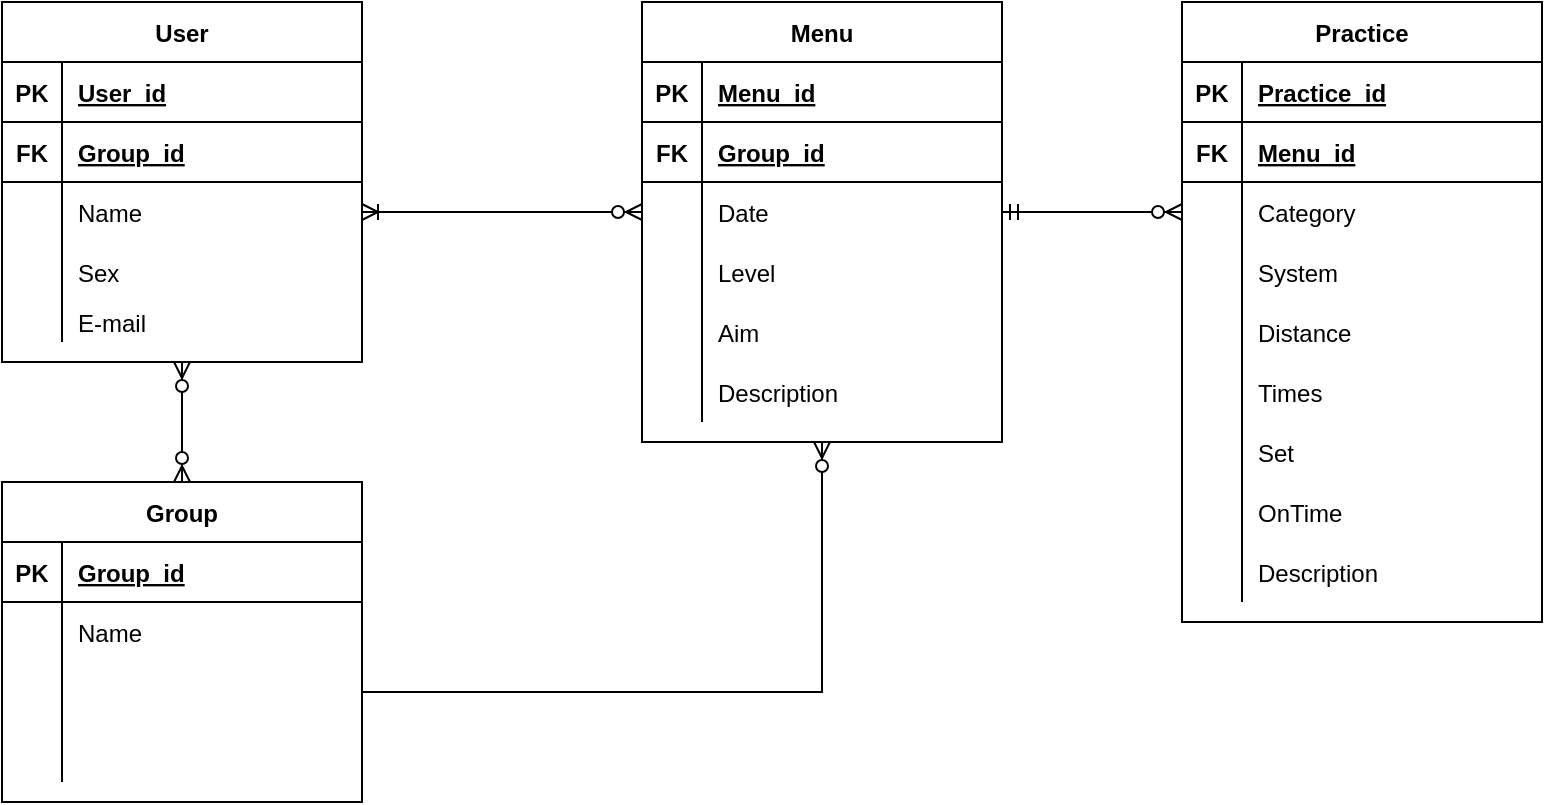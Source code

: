<mxfile>
    <diagram id="C5RBs43oDa-KdzZeNtuy" name="Page-1">
        <mxGraphModel dx="728" dy="680" grid="1" gridSize="10" guides="1" tooltips="1" connect="1" arrows="1" fold="1" page="1" pageScale="1" pageWidth="827" pageHeight="1169" math="0" shadow="0">
            <root>
                <mxCell id="WIyWlLk6GJQsqaUBKTNV-0"/>
                <mxCell id="WIyWlLk6GJQsqaUBKTNV-1" parent="WIyWlLk6GJQsqaUBKTNV-0"/>
                <mxCell id="uHYNFPHBfb48LKpqUWFU-60" value="" style="fontSize=12;html=1;endArrow=ERzeroToMany;endFill=1;startArrow=ERzeroToMany;rounded=0;exitX=0.5;exitY=0;exitDx=0;exitDy=0;" parent="WIyWlLk6GJQsqaUBKTNV-1" source="uHYNFPHBfb48LKpqUWFU-47" edge="1">
                    <mxGeometry width="100" height="100" relative="1" as="geometry">
                        <mxPoint x="200" y="360" as="sourcePoint"/>
                        <mxPoint x="130" y="340" as="targetPoint"/>
                    </mxGeometry>
                </mxCell>
                <mxCell id="uHYNFPHBfb48LKpqUWFU-35" value="" style="edgeStyle=entityRelationEdgeStyle;fontSize=12;html=1;endArrow=ERoneToMany;startArrow=ERzeroToMany;rounded=0;entryX=1;entryY=0.5;entryDx=0;entryDy=0;entryPerimeter=0;exitX=0;exitY=0.5;exitDx=0;exitDy=0;" parent="WIyWlLk6GJQsqaUBKTNV-1" source="uHYNFPHBfb48LKpqUWFU-127" target="uHYNFPHBfb48LKpqUWFU-98" edge="1">
                    <mxGeometry width="100" height="100" relative="1" as="geometry">
                        <mxPoint x="340" y="300" as="sourcePoint"/>
                        <mxPoint x="220" y="265" as="targetPoint"/>
                    </mxGeometry>
                </mxCell>
                <mxCell id="uHYNFPHBfb48LKpqUWFU-46" value="" style="edgeStyle=entityRelationEdgeStyle;fontSize=12;html=1;endArrow=ERzeroToMany;startArrow=ERmandOne;rounded=0;entryX=0;entryY=0.5;entryDx=0;entryDy=0;exitX=1;exitY=0.5;exitDx=0;exitDy=0;" parent="WIyWlLk6GJQsqaUBKTNV-1" source="uHYNFPHBfb48LKpqUWFU-127" edge="1">
                    <mxGeometry width="100" height="100" relative="1" as="geometry">
                        <mxPoint x="530" y="265" as="sourcePoint"/>
                        <mxPoint x="630" y="265" as="targetPoint"/>
                    </mxGeometry>
                </mxCell>
                <mxCell id="uHYNFPHBfb48LKpqUWFU-47" value="Group" style="shape=table;startSize=30;container=1;collapsible=1;childLayout=tableLayout;fixedRows=1;rowLines=0;fontStyle=1;align=center;resizeLast=1;" parent="WIyWlLk6GJQsqaUBKTNV-1" vertex="1">
                    <mxGeometry x="40" y="400" width="180" height="160" as="geometry"/>
                </mxCell>
                <mxCell id="uHYNFPHBfb48LKpqUWFU-48" value="" style="shape=partialRectangle;collapsible=0;dropTarget=0;pointerEvents=0;fillColor=none;top=0;left=0;bottom=1;right=0;points=[[0,0.5],[1,0.5]];portConstraint=eastwest;" parent="uHYNFPHBfb48LKpqUWFU-47" vertex="1">
                    <mxGeometry y="30" width="180" height="30" as="geometry"/>
                </mxCell>
                <mxCell id="uHYNFPHBfb48LKpqUWFU-49" value="PK" style="shape=partialRectangle;connectable=0;fillColor=none;top=0;left=0;bottom=0;right=0;fontStyle=1;overflow=hidden;" parent="uHYNFPHBfb48LKpqUWFU-48" vertex="1">
                    <mxGeometry width="30" height="30" as="geometry"/>
                </mxCell>
                <mxCell id="uHYNFPHBfb48LKpqUWFU-50" value="Group_id" style="shape=partialRectangle;connectable=0;fillColor=none;top=0;left=0;bottom=0;right=0;align=left;spacingLeft=6;fontStyle=5;overflow=hidden;" parent="uHYNFPHBfb48LKpqUWFU-48" vertex="1">
                    <mxGeometry x="30" width="150" height="30" as="geometry"/>
                </mxCell>
                <mxCell id="uHYNFPHBfb48LKpqUWFU-51" value="" style="shape=partialRectangle;collapsible=0;dropTarget=0;pointerEvents=0;fillColor=none;top=0;left=0;bottom=0;right=0;points=[[0,0.5],[1,0.5]];portConstraint=eastwest;" parent="uHYNFPHBfb48LKpqUWFU-47" vertex="1">
                    <mxGeometry y="60" width="180" height="30" as="geometry"/>
                </mxCell>
                <mxCell id="uHYNFPHBfb48LKpqUWFU-52" value="" style="shape=partialRectangle;connectable=0;fillColor=none;top=0;left=0;bottom=0;right=0;editable=1;overflow=hidden;" parent="uHYNFPHBfb48LKpqUWFU-51" vertex="1">
                    <mxGeometry width="30" height="30" as="geometry"/>
                </mxCell>
                <mxCell id="uHYNFPHBfb48LKpqUWFU-53" value="Name" style="shape=partialRectangle;connectable=0;fillColor=none;top=0;left=0;bottom=0;right=0;align=left;spacingLeft=6;overflow=hidden;" parent="uHYNFPHBfb48LKpqUWFU-51" vertex="1">
                    <mxGeometry x="30" width="150" height="30" as="geometry"/>
                </mxCell>
                <mxCell id="uHYNFPHBfb48LKpqUWFU-54" value="" style="shape=partialRectangle;collapsible=0;dropTarget=0;pointerEvents=0;fillColor=none;top=0;left=0;bottom=0;right=0;points=[[0,0.5],[1,0.5]];portConstraint=eastwest;" parent="uHYNFPHBfb48LKpqUWFU-47" vertex="1">
                    <mxGeometry y="90" width="180" height="30" as="geometry"/>
                </mxCell>
                <mxCell id="uHYNFPHBfb48LKpqUWFU-55" value="" style="shape=partialRectangle;connectable=0;fillColor=none;top=0;left=0;bottom=0;right=0;editable=1;overflow=hidden;" parent="uHYNFPHBfb48LKpqUWFU-54" vertex="1">
                    <mxGeometry width="30" height="30" as="geometry"/>
                </mxCell>
                <mxCell id="uHYNFPHBfb48LKpqUWFU-56" value="" style="shape=partialRectangle;connectable=0;fillColor=none;top=0;left=0;bottom=0;right=0;align=left;spacingLeft=6;overflow=hidden;" parent="uHYNFPHBfb48LKpqUWFU-54" vertex="1">
                    <mxGeometry x="30" width="150" height="30" as="geometry"/>
                </mxCell>
                <mxCell id="uHYNFPHBfb48LKpqUWFU-57" value="" style="shape=partialRectangle;collapsible=0;dropTarget=0;pointerEvents=0;fillColor=none;top=0;left=0;bottom=0;right=0;points=[[0,0.5],[1,0.5]];portConstraint=eastwest;" parent="uHYNFPHBfb48LKpqUWFU-47" vertex="1">
                    <mxGeometry y="120" width="180" height="30" as="geometry"/>
                </mxCell>
                <mxCell id="uHYNFPHBfb48LKpqUWFU-58" value="" style="shape=partialRectangle;connectable=0;fillColor=none;top=0;left=0;bottom=0;right=0;editable=1;overflow=hidden;" parent="uHYNFPHBfb48LKpqUWFU-57" vertex="1">
                    <mxGeometry width="30" height="30" as="geometry"/>
                </mxCell>
                <mxCell id="uHYNFPHBfb48LKpqUWFU-59" value="" style="shape=partialRectangle;connectable=0;fillColor=none;top=0;left=0;bottom=0;right=0;align=left;spacingLeft=6;overflow=hidden;" parent="uHYNFPHBfb48LKpqUWFU-57" vertex="1">
                    <mxGeometry x="30" width="150" height="30" as="geometry"/>
                </mxCell>
                <mxCell id="uHYNFPHBfb48LKpqUWFU-94" value="User" style="shape=table;startSize=30;container=1;collapsible=1;childLayout=tableLayout;fixedRows=1;rowLines=0;fontStyle=1;align=center;resizeLast=1;" parent="WIyWlLk6GJQsqaUBKTNV-1" vertex="1">
                    <mxGeometry x="40" y="160" width="180" height="180" as="geometry"/>
                </mxCell>
                <mxCell id="uHYNFPHBfb48LKpqUWFU-95" value="" style="shape=partialRectangle;collapsible=0;dropTarget=0;pointerEvents=0;fillColor=none;top=0;left=0;bottom=1;right=0;points=[[0,0.5],[1,0.5]];portConstraint=eastwest;" parent="uHYNFPHBfb48LKpqUWFU-94" vertex="1">
                    <mxGeometry y="30" width="180" height="30" as="geometry"/>
                </mxCell>
                <mxCell id="uHYNFPHBfb48LKpqUWFU-96" value="PK" style="shape=partialRectangle;connectable=0;fillColor=none;top=0;left=0;bottom=0;right=0;fontStyle=1;overflow=hidden;" parent="uHYNFPHBfb48LKpqUWFU-95" vertex="1">
                    <mxGeometry width="30" height="30" as="geometry"/>
                </mxCell>
                <mxCell id="uHYNFPHBfb48LKpqUWFU-97" value="User_id" style="shape=partialRectangle;connectable=0;fillColor=none;top=0;left=0;bottom=0;right=0;align=left;spacingLeft=6;fontStyle=5;overflow=hidden;" parent="uHYNFPHBfb48LKpqUWFU-95" vertex="1">
                    <mxGeometry x="30" width="150" height="30" as="geometry"/>
                </mxCell>
                <mxCell id="uHYNFPHBfb48LKpqUWFU-107" style="shape=partialRectangle;collapsible=0;dropTarget=0;pointerEvents=0;fillColor=none;top=0;left=0;bottom=1;right=0;points=[[0,0.5],[1,0.5]];portConstraint=eastwest;" parent="uHYNFPHBfb48LKpqUWFU-94" vertex="1">
                    <mxGeometry y="60" width="180" height="30" as="geometry"/>
                </mxCell>
                <mxCell id="uHYNFPHBfb48LKpqUWFU-108" value="FK" style="shape=partialRectangle;connectable=0;fillColor=none;top=0;left=0;bottom=0;right=0;fontStyle=1;overflow=hidden;" parent="uHYNFPHBfb48LKpqUWFU-107" vertex="1">
                    <mxGeometry width="30" height="30" as="geometry"/>
                </mxCell>
                <mxCell id="uHYNFPHBfb48LKpqUWFU-109" value="Group_id" style="shape=partialRectangle;connectable=0;fillColor=none;top=0;left=0;bottom=0;right=0;align=left;spacingLeft=6;fontStyle=5;overflow=hidden;" parent="uHYNFPHBfb48LKpqUWFU-107" vertex="1">
                    <mxGeometry x="30" width="150" height="30" as="geometry"/>
                </mxCell>
                <mxCell id="uHYNFPHBfb48LKpqUWFU-98" value="" style="shape=partialRectangle;collapsible=0;dropTarget=0;pointerEvents=0;fillColor=none;top=0;left=0;bottom=0;right=0;points=[[0,0.5],[1,0.5]];portConstraint=eastwest;" parent="uHYNFPHBfb48LKpqUWFU-94" vertex="1">
                    <mxGeometry y="90" width="180" height="30" as="geometry"/>
                </mxCell>
                <mxCell id="uHYNFPHBfb48LKpqUWFU-99" value="" style="shape=partialRectangle;connectable=0;fillColor=none;top=0;left=0;bottom=0;right=0;editable=1;overflow=hidden;" parent="uHYNFPHBfb48LKpqUWFU-98" vertex="1">
                    <mxGeometry width="30" height="30" as="geometry"/>
                </mxCell>
                <mxCell id="uHYNFPHBfb48LKpqUWFU-100" value="Name" style="shape=partialRectangle;connectable=0;fillColor=none;top=0;left=0;bottom=0;right=0;align=left;spacingLeft=6;overflow=hidden;" parent="uHYNFPHBfb48LKpqUWFU-98" vertex="1">
                    <mxGeometry x="30" width="150" height="30" as="geometry"/>
                </mxCell>
                <mxCell id="uHYNFPHBfb48LKpqUWFU-101" value="" style="shape=partialRectangle;collapsible=0;dropTarget=0;pointerEvents=0;fillColor=none;top=0;left=0;bottom=0;right=0;points=[[0,0.5],[1,0.5]];portConstraint=eastwest;" parent="uHYNFPHBfb48LKpqUWFU-94" vertex="1">
                    <mxGeometry y="120" width="180" height="30" as="geometry"/>
                </mxCell>
                <mxCell id="uHYNFPHBfb48LKpqUWFU-102" value="" style="shape=partialRectangle;connectable=0;fillColor=none;top=0;left=0;bottom=0;right=0;editable=1;overflow=hidden;" parent="uHYNFPHBfb48LKpqUWFU-101" vertex="1">
                    <mxGeometry width="30" height="30" as="geometry"/>
                </mxCell>
                <mxCell id="uHYNFPHBfb48LKpqUWFU-103" value="Sex" style="shape=partialRectangle;connectable=0;fillColor=none;top=0;left=0;bottom=0;right=0;align=left;spacingLeft=6;overflow=hidden;" parent="uHYNFPHBfb48LKpqUWFU-101" vertex="1">
                    <mxGeometry x="30" width="150" height="30" as="geometry"/>
                </mxCell>
                <mxCell id="uHYNFPHBfb48LKpqUWFU-104" value="" style="shape=partialRectangle;collapsible=0;dropTarget=0;pointerEvents=0;fillColor=none;top=0;left=0;bottom=0;right=0;points=[[0,0.5],[1,0.5]];portConstraint=eastwest;" parent="uHYNFPHBfb48LKpqUWFU-94" vertex="1">
                    <mxGeometry y="150" width="180" height="20" as="geometry"/>
                </mxCell>
                <mxCell id="uHYNFPHBfb48LKpqUWFU-105" value="" style="shape=partialRectangle;connectable=0;fillColor=none;top=0;left=0;bottom=0;right=0;editable=1;overflow=hidden;" parent="uHYNFPHBfb48LKpqUWFU-104" vertex="1">
                    <mxGeometry width="30" height="20" as="geometry"/>
                </mxCell>
                <mxCell id="uHYNFPHBfb48LKpqUWFU-106" value="E-mail" style="shape=partialRectangle;connectable=0;fillColor=none;top=0;left=0;bottom=0;right=0;align=left;spacingLeft=6;overflow=hidden;" parent="uHYNFPHBfb48LKpqUWFU-104" vertex="1">
                    <mxGeometry x="30" width="150" height="20" as="geometry"/>
                </mxCell>
                <mxCell id="uHYNFPHBfb48LKpqUWFU-123" value="Menu" style="shape=table;startSize=30;container=1;collapsible=1;childLayout=tableLayout;fixedRows=1;rowLines=0;fontStyle=1;align=center;resizeLast=1;" parent="WIyWlLk6GJQsqaUBKTNV-1" vertex="1">
                    <mxGeometry x="360" y="160" width="180" height="220" as="geometry"/>
                </mxCell>
                <mxCell id="uHYNFPHBfb48LKpqUWFU-124" value="" style="shape=partialRectangle;collapsible=0;dropTarget=0;pointerEvents=0;fillColor=none;top=0;left=0;bottom=1;right=0;points=[[0,0.5],[1,0.5]];portConstraint=eastwest;" parent="uHYNFPHBfb48LKpqUWFU-123" vertex="1">
                    <mxGeometry y="30" width="180" height="30" as="geometry"/>
                </mxCell>
                <mxCell id="uHYNFPHBfb48LKpqUWFU-125" value="PK" style="shape=partialRectangle;connectable=0;fillColor=none;top=0;left=0;bottom=0;right=0;fontStyle=1;overflow=hidden;" parent="uHYNFPHBfb48LKpqUWFU-124" vertex="1">
                    <mxGeometry width="30" height="30" as="geometry"/>
                </mxCell>
                <mxCell id="uHYNFPHBfb48LKpqUWFU-126" value="Menu_id" style="shape=partialRectangle;connectable=0;fillColor=none;top=0;left=0;bottom=0;right=0;align=left;spacingLeft=6;fontStyle=5;overflow=hidden;" parent="uHYNFPHBfb48LKpqUWFU-124" vertex="1">
                    <mxGeometry x="30" width="150" height="30" as="geometry"/>
                </mxCell>
                <mxCell id="uHYNFPHBfb48LKpqUWFU-136" style="shape=partialRectangle;collapsible=0;dropTarget=0;pointerEvents=0;fillColor=none;top=0;left=0;bottom=1;right=0;points=[[0,0.5],[1,0.5]];portConstraint=eastwest;" parent="uHYNFPHBfb48LKpqUWFU-123" vertex="1">
                    <mxGeometry y="60" width="180" height="30" as="geometry"/>
                </mxCell>
                <mxCell id="uHYNFPHBfb48LKpqUWFU-137" value="FK" style="shape=partialRectangle;connectable=0;fillColor=none;top=0;left=0;bottom=0;right=0;fontStyle=1;overflow=hidden;" parent="uHYNFPHBfb48LKpqUWFU-136" vertex="1">
                    <mxGeometry width="30" height="30" as="geometry"/>
                </mxCell>
                <mxCell id="uHYNFPHBfb48LKpqUWFU-138" value="Group_id" style="shape=partialRectangle;connectable=0;fillColor=none;top=0;left=0;bottom=0;right=0;align=left;spacingLeft=6;fontStyle=5;overflow=hidden;" parent="uHYNFPHBfb48LKpqUWFU-136" vertex="1">
                    <mxGeometry x="30" width="150" height="30" as="geometry"/>
                </mxCell>
                <mxCell id="uHYNFPHBfb48LKpqUWFU-127" value="" style="shape=partialRectangle;collapsible=0;dropTarget=0;pointerEvents=0;fillColor=none;top=0;left=0;bottom=0;right=0;points=[[0,0.5],[1,0.5]];portConstraint=eastwest;" parent="uHYNFPHBfb48LKpqUWFU-123" vertex="1">
                    <mxGeometry y="90" width="180" height="30" as="geometry"/>
                </mxCell>
                <mxCell id="uHYNFPHBfb48LKpqUWFU-128" value="" style="shape=partialRectangle;connectable=0;fillColor=none;top=0;left=0;bottom=0;right=0;editable=1;overflow=hidden;" parent="uHYNFPHBfb48LKpqUWFU-127" vertex="1">
                    <mxGeometry width="30" height="30" as="geometry"/>
                </mxCell>
                <mxCell id="uHYNFPHBfb48LKpqUWFU-129" value="Date" style="shape=partialRectangle;connectable=0;fillColor=none;top=0;left=0;bottom=0;right=0;align=left;spacingLeft=6;overflow=hidden;" parent="uHYNFPHBfb48LKpqUWFU-127" vertex="1">
                    <mxGeometry x="30" width="150" height="30" as="geometry"/>
                </mxCell>
                <mxCell id="uHYNFPHBfb48LKpqUWFU-130" value="" style="shape=partialRectangle;collapsible=0;dropTarget=0;pointerEvents=0;fillColor=none;top=0;left=0;bottom=0;right=0;points=[[0,0.5],[1,0.5]];portConstraint=eastwest;" parent="uHYNFPHBfb48LKpqUWFU-123" vertex="1">
                    <mxGeometry y="120" width="180" height="30" as="geometry"/>
                </mxCell>
                <mxCell id="uHYNFPHBfb48LKpqUWFU-131" value="" style="shape=partialRectangle;connectable=0;fillColor=none;top=0;left=0;bottom=0;right=0;editable=1;overflow=hidden;" parent="uHYNFPHBfb48LKpqUWFU-130" vertex="1">
                    <mxGeometry width="30" height="30" as="geometry"/>
                </mxCell>
                <mxCell id="uHYNFPHBfb48LKpqUWFU-132" value="Level" style="shape=partialRectangle;connectable=0;fillColor=none;top=0;left=0;bottom=0;right=0;align=left;spacingLeft=6;overflow=hidden;" parent="uHYNFPHBfb48LKpqUWFU-130" vertex="1">
                    <mxGeometry x="30" width="150" height="30" as="geometry"/>
                </mxCell>
                <mxCell id="uHYNFPHBfb48LKpqUWFU-133" value="" style="shape=partialRectangle;collapsible=0;dropTarget=0;pointerEvents=0;fillColor=none;top=0;left=0;bottom=0;right=0;points=[[0,0.5],[1,0.5]];portConstraint=eastwest;" parent="uHYNFPHBfb48LKpqUWFU-123" vertex="1">
                    <mxGeometry y="150" width="180" height="30" as="geometry"/>
                </mxCell>
                <mxCell id="uHYNFPHBfb48LKpqUWFU-134" value="" style="shape=partialRectangle;connectable=0;fillColor=none;top=0;left=0;bottom=0;right=0;editable=1;overflow=hidden;" parent="uHYNFPHBfb48LKpqUWFU-133" vertex="1">
                    <mxGeometry width="30" height="30" as="geometry"/>
                </mxCell>
                <mxCell id="uHYNFPHBfb48LKpqUWFU-135" value="Aim" style="shape=partialRectangle;connectable=0;fillColor=none;top=0;left=0;bottom=0;right=0;align=left;spacingLeft=6;overflow=hidden;" parent="uHYNFPHBfb48LKpqUWFU-133" vertex="1">
                    <mxGeometry x="30" width="150" height="30" as="geometry"/>
                </mxCell>
                <mxCell id="uHYNFPHBfb48LKpqUWFU-142" style="shape=partialRectangle;collapsible=0;dropTarget=0;pointerEvents=0;fillColor=none;top=0;left=0;bottom=0;right=0;points=[[0,0.5],[1,0.5]];portConstraint=eastwest;" parent="uHYNFPHBfb48LKpqUWFU-123" vertex="1">
                    <mxGeometry y="180" width="180" height="30" as="geometry"/>
                </mxCell>
                <mxCell id="uHYNFPHBfb48LKpqUWFU-143" style="shape=partialRectangle;connectable=0;fillColor=none;top=0;left=0;bottom=0;right=0;editable=1;overflow=hidden;" parent="uHYNFPHBfb48LKpqUWFU-142" vertex="1">
                    <mxGeometry width="30" height="30" as="geometry"/>
                </mxCell>
                <mxCell id="uHYNFPHBfb48LKpqUWFU-144" value="Description" style="shape=partialRectangle;connectable=0;fillColor=none;top=0;left=0;bottom=0;right=0;align=left;spacingLeft=6;overflow=hidden;" parent="uHYNFPHBfb48LKpqUWFU-142" vertex="1">
                    <mxGeometry x="30" width="150" height="30" as="geometry"/>
                </mxCell>
                <mxCell id="uHYNFPHBfb48LKpqUWFU-149" value="" style="edgeStyle=orthogonalEdgeStyle;fontSize=12;html=1;endArrow=ERzeroToMany;endFill=1;rounded=0;exitX=1;exitY=0.5;exitDx=0;exitDy=0;entryX=0.5;entryY=1;entryDx=0;entryDy=0;" parent="WIyWlLk6GJQsqaUBKTNV-1" source="uHYNFPHBfb48LKpqUWFU-54" target="uHYNFPHBfb48LKpqUWFU-123" edge="1">
                    <mxGeometry width="100" height="100" relative="1" as="geometry">
                        <mxPoint x="420" y="400" as="sourcePoint"/>
                        <mxPoint x="520" y="300" as="targetPoint"/>
                    </mxGeometry>
                </mxCell>
                <mxCell id="uHYNFPHBfb48LKpqUWFU-150" value="Practice" style="shape=table;startSize=30;container=1;collapsible=1;childLayout=tableLayout;fixedRows=1;rowLines=0;fontStyle=1;align=center;resizeLast=1;" parent="WIyWlLk6GJQsqaUBKTNV-1" vertex="1">
                    <mxGeometry x="630" y="160" width="180" height="310" as="geometry"/>
                </mxCell>
                <mxCell id="uHYNFPHBfb48LKpqUWFU-151" value="" style="shape=partialRectangle;collapsible=0;dropTarget=0;pointerEvents=0;fillColor=none;top=0;left=0;bottom=1;right=0;points=[[0,0.5],[1,0.5]];portConstraint=eastwest;" parent="uHYNFPHBfb48LKpqUWFU-150" vertex="1">
                    <mxGeometry y="30" width="180" height="30" as="geometry"/>
                </mxCell>
                <mxCell id="uHYNFPHBfb48LKpqUWFU-152" value="PK" style="shape=partialRectangle;connectable=0;fillColor=none;top=0;left=0;bottom=0;right=0;fontStyle=1;overflow=hidden;" parent="uHYNFPHBfb48LKpqUWFU-151" vertex="1">
                    <mxGeometry width="30" height="30" as="geometry"/>
                </mxCell>
                <mxCell id="uHYNFPHBfb48LKpqUWFU-153" value="Practice_id" style="shape=partialRectangle;connectable=0;fillColor=none;top=0;left=0;bottom=0;right=0;align=left;spacingLeft=6;fontStyle=5;overflow=hidden;" parent="uHYNFPHBfb48LKpqUWFU-151" vertex="1">
                    <mxGeometry x="30" width="150" height="30" as="geometry"/>
                </mxCell>
                <mxCell id="uHYNFPHBfb48LKpqUWFU-181" style="shape=partialRectangle;collapsible=0;dropTarget=0;pointerEvents=0;fillColor=none;top=0;left=0;bottom=1;right=0;points=[[0,0.5],[1,0.5]];portConstraint=eastwest;" parent="uHYNFPHBfb48LKpqUWFU-150" vertex="1">
                    <mxGeometry y="60" width="180" height="30" as="geometry"/>
                </mxCell>
                <mxCell id="uHYNFPHBfb48LKpqUWFU-182" value="FK" style="shape=partialRectangle;connectable=0;fillColor=none;top=0;left=0;bottom=0;right=0;fontStyle=1;overflow=hidden;" parent="uHYNFPHBfb48LKpqUWFU-181" vertex="1">
                    <mxGeometry width="30" height="30" as="geometry"/>
                </mxCell>
                <mxCell id="uHYNFPHBfb48LKpqUWFU-183" value="Menu_id" style="shape=partialRectangle;connectable=0;fillColor=none;top=0;left=0;bottom=0;right=0;align=left;spacingLeft=6;fontStyle=5;overflow=hidden;" parent="uHYNFPHBfb48LKpqUWFU-181" vertex="1">
                    <mxGeometry x="30" width="150" height="30" as="geometry"/>
                </mxCell>
                <mxCell id="uHYNFPHBfb48LKpqUWFU-157" value="" style="shape=partialRectangle;collapsible=0;dropTarget=0;pointerEvents=0;fillColor=none;top=0;left=0;bottom=0;right=0;points=[[0,0.5],[1,0.5]];portConstraint=eastwest;" parent="uHYNFPHBfb48LKpqUWFU-150" vertex="1">
                    <mxGeometry y="90" width="180" height="30" as="geometry"/>
                </mxCell>
                <mxCell id="uHYNFPHBfb48LKpqUWFU-158" value="" style="shape=partialRectangle;connectable=0;fillColor=none;top=0;left=0;bottom=0;right=0;editable=1;overflow=hidden;" parent="uHYNFPHBfb48LKpqUWFU-157" vertex="1">
                    <mxGeometry width="30" height="30" as="geometry"/>
                </mxCell>
                <mxCell id="uHYNFPHBfb48LKpqUWFU-159" value="Category" style="shape=partialRectangle;connectable=0;fillColor=none;top=0;left=0;bottom=0;right=0;align=left;spacingLeft=6;overflow=hidden;" parent="uHYNFPHBfb48LKpqUWFU-157" vertex="1">
                    <mxGeometry x="30" width="150" height="30" as="geometry"/>
                </mxCell>
                <mxCell id="uHYNFPHBfb48LKpqUWFU-169" style="shape=partialRectangle;collapsible=0;dropTarget=0;pointerEvents=0;fillColor=none;top=0;left=0;bottom=0;right=0;points=[[0,0.5],[1,0.5]];portConstraint=eastwest;" parent="uHYNFPHBfb48LKpqUWFU-150" vertex="1">
                    <mxGeometry y="120" width="180" height="30" as="geometry"/>
                </mxCell>
                <mxCell id="uHYNFPHBfb48LKpqUWFU-170" style="shape=partialRectangle;connectable=0;fillColor=none;top=0;left=0;bottom=0;right=0;editable=1;overflow=hidden;" parent="uHYNFPHBfb48LKpqUWFU-169" vertex="1">
                    <mxGeometry width="30" height="30" as="geometry"/>
                </mxCell>
                <mxCell id="uHYNFPHBfb48LKpqUWFU-171" value="System" style="shape=partialRectangle;connectable=0;fillColor=none;top=0;left=0;bottom=0;right=0;align=left;spacingLeft=6;overflow=hidden;" parent="uHYNFPHBfb48LKpqUWFU-169" vertex="1">
                    <mxGeometry x="30" width="150" height="30" as="geometry"/>
                </mxCell>
                <mxCell id="uHYNFPHBfb48LKpqUWFU-166" style="shape=partialRectangle;collapsible=0;dropTarget=0;pointerEvents=0;fillColor=none;top=0;left=0;bottom=0;right=0;points=[[0,0.5],[1,0.5]];portConstraint=eastwest;" parent="uHYNFPHBfb48LKpqUWFU-150" vertex="1">
                    <mxGeometry y="150" width="180" height="30" as="geometry"/>
                </mxCell>
                <mxCell id="uHYNFPHBfb48LKpqUWFU-167" style="shape=partialRectangle;connectable=0;fillColor=none;top=0;left=0;bottom=0;right=0;editable=1;overflow=hidden;" parent="uHYNFPHBfb48LKpqUWFU-166" vertex="1">
                    <mxGeometry width="30" height="30" as="geometry"/>
                </mxCell>
                <mxCell id="uHYNFPHBfb48LKpqUWFU-168" value="Distance" style="shape=partialRectangle;connectable=0;fillColor=none;top=0;left=0;bottom=0;right=0;align=left;spacingLeft=6;overflow=hidden;" parent="uHYNFPHBfb48LKpqUWFU-166" vertex="1">
                    <mxGeometry x="30" width="150" height="30" as="geometry"/>
                </mxCell>
                <mxCell id="uHYNFPHBfb48LKpqUWFU-163" style="shape=partialRectangle;collapsible=0;dropTarget=0;pointerEvents=0;fillColor=none;top=0;left=0;bottom=0;right=0;points=[[0,0.5],[1,0.5]];portConstraint=eastwest;" parent="uHYNFPHBfb48LKpqUWFU-150" vertex="1">
                    <mxGeometry y="180" width="180" height="30" as="geometry"/>
                </mxCell>
                <mxCell id="uHYNFPHBfb48LKpqUWFU-164" style="shape=partialRectangle;connectable=0;fillColor=none;top=0;left=0;bottom=0;right=0;editable=1;overflow=hidden;" parent="uHYNFPHBfb48LKpqUWFU-163" vertex="1">
                    <mxGeometry width="30" height="30" as="geometry"/>
                </mxCell>
                <mxCell id="uHYNFPHBfb48LKpqUWFU-165" value="Times" style="shape=partialRectangle;connectable=0;fillColor=none;top=0;left=0;bottom=0;right=0;align=left;spacingLeft=6;overflow=hidden;" parent="uHYNFPHBfb48LKpqUWFU-163" vertex="1">
                    <mxGeometry x="30" width="150" height="30" as="geometry"/>
                </mxCell>
                <mxCell id="uHYNFPHBfb48LKpqUWFU-175" style="shape=partialRectangle;collapsible=0;dropTarget=0;pointerEvents=0;fillColor=none;top=0;left=0;bottom=0;right=0;points=[[0,0.5],[1,0.5]];portConstraint=eastwest;" parent="uHYNFPHBfb48LKpqUWFU-150" vertex="1">
                    <mxGeometry y="210" width="180" height="30" as="geometry"/>
                </mxCell>
                <mxCell id="uHYNFPHBfb48LKpqUWFU-176" style="shape=partialRectangle;connectable=0;fillColor=none;top=0;left=0;bottom=0;right=0;editable=1;overflow=hidden;" parent="uHYNFPHBfb48LKpqUWFU-175" vertex="1">
                    <mxGeometry width="30" height="30" as="geometry"/>
                </mxCell>
                <mxCell id="uHYNFPHBfb48LKpqUWFU-177" value="Set" style="shape=partialRectangle;connectable=0;fillColor=none;top=0;left=0;bottom=0;right=0;align=left;spacingLeft=6;overflow=hidden;" parent="uHYNFPHBfb48LKpqUWFU-175" vertex="1">
                    <mxGeometry x="30" width="150" height="30" as="geometry"/>
                </mxCell>
                <mxCell id="uHYNFPHBfb48LKpqUWFU-172" style="shape=partialRectangle;collapsible=0;dropTarget=0;pointerEvents=0;fillColor=none;top=0;left=0;bottom=0;right=0;points=[[0,0.5],[1,0.5]];portConstraint=eastwest;" parent="uHYNFPHBfb48LKpqUWFU-150" vertex="1">
                    <mxGeometry y="240" width="180" height="30" as="geometry"/>
                </mxCell>
                <mxCell id="uHYNFPHBfb48LKpqUWFU-173" style="shape=partialRectangle;connectable=0;fillColor=none;top=0;left=0;bottom=0;right=0;editable=1;overflow=hidden;" parent="uHYNFPHBfb48LKpqUWFU-172" vertex="1">
                    <mxGeometry width="30" height="30" as="geometry"/>
                </mxCell>
                <mxCell id="uHYNFPHBfb48LKpqUWFU-174" value="OnTime" style="shape=partialRectangle;connectable=0;fillColor=none;top=0;left=0;bottom=0;right=0;align=left;spacingLeft=6;overflow=hidden;" parent="uHYNFPHBfb48LKpqUWFU-172" vertex="1">
                    <mxGeometry x="30" width="150" height="30" as="geometry"/>
                </mxCell>
                <mxCell id="uHYNFPHBfb48LKpqUWFU-160" value="" style="shape=partialRectangle;collapsible=0;dropTarget=0;pointerEvents=0;fillColor=none;top=0;left=0;bottom=0;right=0;points=[[0,0.5],[1,0.5]];portConstraint=eastwest;" parent="uHYNFPHBfb48LKpqUWFU-150" vertex="1">
                    <mxGeometry y="270" width="180" height="30" as="geometry"/>
                </mxCell>
                <mxCell id="uHYNFPHBfb48LKpqUWFU-161" value="" style="shape=partialRectangle;connectable=0;fillColor=none;top=0;left=0;bottom=0;right=0;editable=1;overflow=hidden;" parent="uHYNFPHBfb48LKpqUWFU-160" vertex="1">
                    <mxGeometry width="30" height="30" as="geometry"/>
                </mxCell>
                <mxCell id="uHYNFPHBfb48LKpqUWFU-162" value="Description" style="shape=partialRectangle;connectable=0;fillColor=none;top=0;left=0;bottom=0;right=0;align=left;spacingLeft=6;overflow=hidden;" parent="uHYNFPHBfb48LKpqUWFU-160" vertex="1">
                    <mxGeometry x="30" width="150" height="30" as="geometry"/>
                </mxCell>
            </root>
        </mxGraphModel>
    </diagram>
</mxfile>